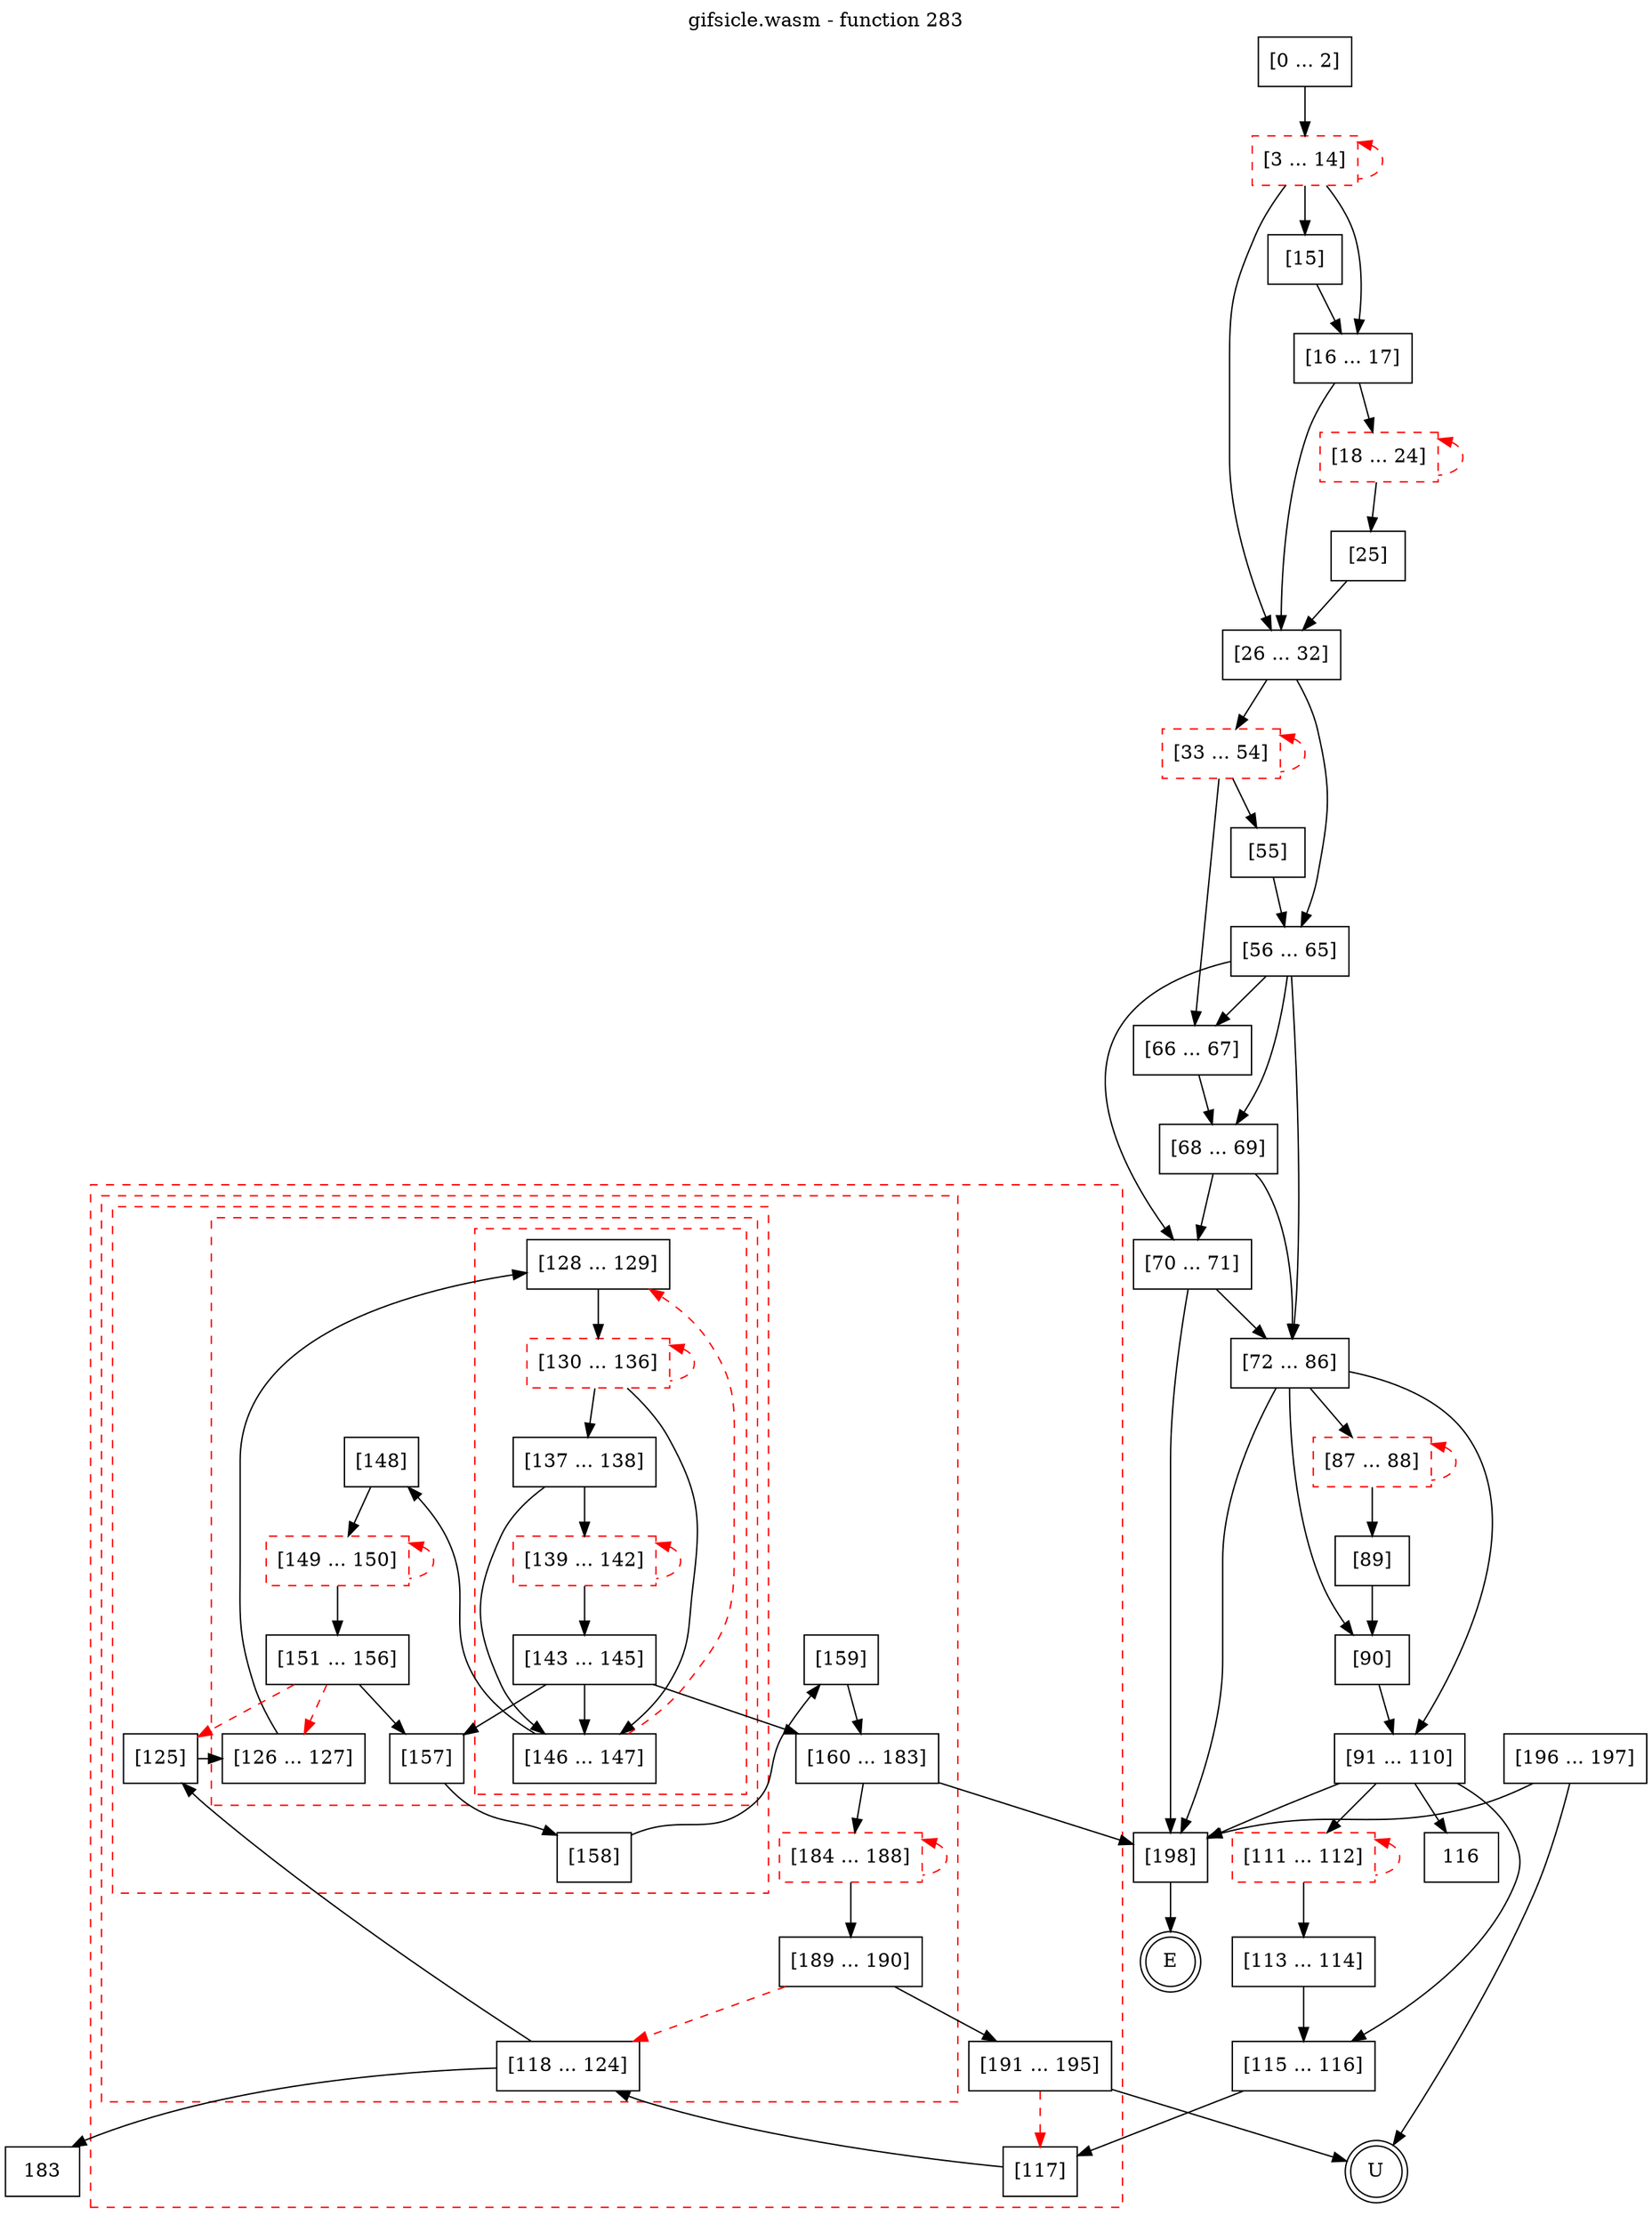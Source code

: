 digraph finite_state_machine {
    label = "gifsicle.wasm - function 283"
    labelloc =  t
    labelfontsize = 16
    labelfontcolor = black
    labelfontname = "Helvetica"
    node [shape = doublecircle]; E U ;
    node [shape = box];
    node [shape=box, color=black, style=solid] 0[label="[0 ... 2]"]
    node [shape=box, color=red, style=dashed] 3[label="[3 ... 14]"]
    node [shape=box, color=black, style=solid] 15[label="[15]"]
    node [shape=box, color=black, style=solid] 16[label="[16 ... 17]"]
    node [shape=box, color=red, style=dashed] 18[label="[18 ... 24]"]
    node [shape=box, color=black, style=solid] 25[label="[25]"]
    node [shape=box, color=black, style=solid] 26[label="[26 ... 32]"]
    node [shape=box, color=red, style=dashed] 33[label="[33 ... 54]"]
    node [shape=box, color=black, style=solid] 55[label="[55]"]
    node [shape=box, color=black, style=solid] 56[label="[56 ... 65]"]
    node [shape=box, color=black, style=solid] 66[label="[66 ... 67]"]
    node [shape=box, color=black, style=solid] 68[label="[68 ... 69]"]
    node [shape=box, color=black, style=solid] 70[label="[70 ... 71]"]
    node [shape=box, color=black, style=solid] 72[label="[72 ... 86]"]
    node [shape=box, color=red, style=dashed] 87[label="[87 ... 88]"]
    node [shape=box, color=black, style=solid] 89[label="[89]"]
    node [shape=box, color=black, style=solid] 90[label="[90]"]
    node [shape=box, color=black, style=solid] 91[label="[91 ... 110]"]
    node [shape=box, color=red, style=dashed] 111[label="[111 ... 112]"]
    node [shape=box, color=black, style=solid] 113[label="[113 ... 114]"]
    node [shape=box, color=black, style=solid] 115[label="[115 ... 116]"]
    subgraph cluster_117{
    label = "";
    style = dashed color = red;
    node [shape=box, color=black, style=solid] 117[label="[117]"]
    subgraph cluster_118{
    label = "";
    style = dashed color = red;
    node [shape=box, color=black, style=solid] 118[label="[118 ... 124]"]
    subgraph cluster_125{
    label = "";
    style = dashed color = red;
    node [shape=box, color=black, style=solid] 125[label="[125]"]
    subgraph cluster_126{
    label = "";
    style = dashed color = red;
    node [shape=box, color=black, style=solid] 126[label="[126 ... 127]"]
    subgraph cluster_128{
    label = "";
    style = dashed color = red;
    node [shape=box, color=black, style=solid] 128[label="[128 ... 129]"]
    node [shape=box, color=red, style=dashed] 130[label="[130 ... 136]"]
    node [shape=box, color=black, style=solid] 137[label="[137 ... 138]"]
    node [shape=box, color=red, style=dashed] 139[label="[139 ... 142]"]
    node [shape=box, color=black, style=solid] 143[label="[143 ... 145]"]
    node [shape=box, color=black, style=solid] 146[label="[146 ... 147]"]
    }
    node [shape=box, color=black, style=solid] 148[label="[148]"]
    node [shape=box, color=red, style=dashed] 149[label="[149 ... 150]"]
    node [shape=box, color=black, style=solid] 151[label="[151 ... 156]"]
    node [shape=box, color=black, style=solid] 157[label="[157]"]
    }
    node [shape=box, color=black, style=solid] 158[label="[158]"]
    }
    node [shape=box, color=black, style=solid] 159[label="[159]"]
    node [shape=box, color=black, style=solid] 160[label="[160 ... 183]"]
    node [shape=box, color=red, style=dashed] 184[label="[184 ... 188]"]
    node [shape=box, color=black, style=solid] 189[label="[189 ... 190]"]
    }
    node [shape=box, color=black, style=solid] 191[label="[191 ... 195]"]
    }
    node [shape=box, color=black, style=solid] 196[label="[196 ... 197]"]
    node [shape=box, color=black, style=solid] 198[label="[198]"]
    node [shape=box, color=black, style=solid] U[label="U"]
    0 -> 3;
    3 -> 15;
    3 -> 16;
    3 -> 26;
    3 -> 3[style="dashed" color="red" dir=back];
    15 -> 16;
    16 -> 18;
    16 -> 26;
    18 -> 25;
    18 -> 18[style="dashed" color="red" dir=back];
    25 -> 26;
    26 -> 33;
    26 -> 56;
    33 -> 55;
    33 -> 66;
    33 -> 33[style="dashed" color="red" dir=back];
    55 -> 56;
    56 -> 66;
    56 -> 68;
    56 -> 70;
    56 -> 72;
    66 -> 68;
    68 -> 70;
    68 -> 72;
    70 -> 72;
    70 -> 198;
    72 -> 87;
    72 -> 90;
    72 -> 91;
    72 -> 198;
    87 -> 89;
    87 -> 87[style="dashed" color="red" dir=back];
    89 -> 90;
    90 -> 91;
    91 -> 111;
    91 -> 115;
    91 -> 116;
    91 -> 198;
    111 -> 113;
    111 -> 111[style="dashed" color="red" dir=back];
    113 -> 115;
    115 -> 117;
    117 -> 118;
    118 -> 125;
    118 -> 183;
    125 -> 126;
    126 -> 128;
    128 -> 130;
    130 -> 137;
    130 -> 146;
    130 -> 130[style="dashed" color="red" dir=back];
    137 -> 139;
    137 -> 146;
    139 -> 143;
    139 -> 139[style="dashed" color="red" dir=back];
    143 -> 146;
    143 -> 157;
    143 -> 160;
    146 -> 128[style="dashed" color="red"];
    146 -> 148;
    148 -> 149;
    149 -> 151;
    149 -> 149[style="dashed" color="red" dir=back];
    151 -> 125[style="dashed" color="red"];
    151 -> 126[style="dashed" color="red"];
    151 -> 157;
    157 -> 158;
    158 -> 159;
    159 -> 160;
    160 -> 184;
    160 -> 198;
    184 -> 189;
    184 -> 184[style="dashed" color="red" dir=back];
    189 -> 118[style="dashed" color="red"];
    189 -> 191;
    191 -> 117[style="dashed" color="red"];
    191 -> U;
    196 -> 198;
    196 -> U;
    198 -> E;
}
